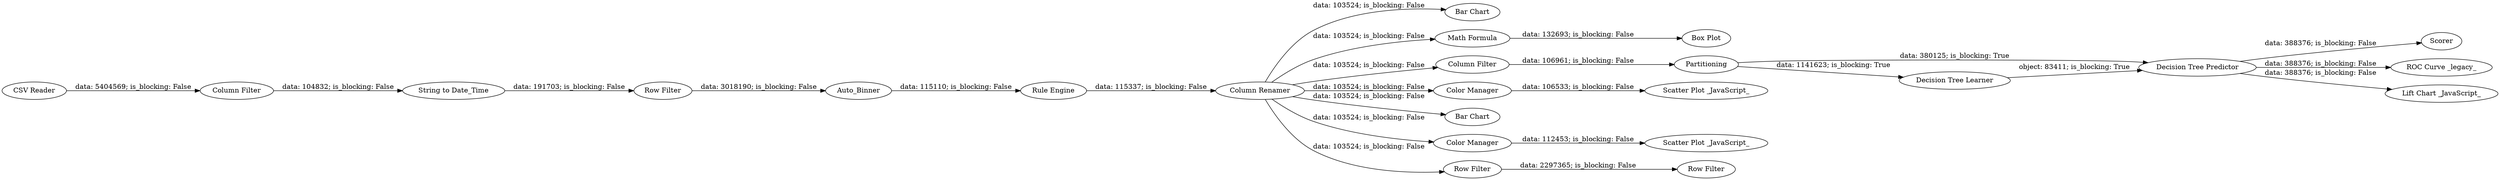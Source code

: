 digraph {
	"-250457981841616264_32" [label="Box Plot"]
	"-250457981841616264_34" [label="Bar Chart"]
	"4797750340048195634_42" [label="Row Filter"]
	"-250457981841616264_71" [label="Math Formula"]
	"-250457981841616264_70" [label="Column Filter"]
	"-250457981841616264_66" [label=Partitioning]
	"-250457981841616264_51" [label="CSV Reader"]
	"-250457981841616264_68" [label=Scorer]
	"-250457981841616264_56" [label="Scatter Plot _JavaScript_"]
	"4797750340048195634_46" [label="Column Filter"]
	"-250457981841616264_65" [label="Decision Tree Predictor"]
	"-250457981841616264_62" [label="Decision Tree Learner"]
	"-250457981841616264_69" [label="ROC Curve _legacy_"]
	"-250457981841616264_30" [label="Scatter Plot _JavaScript_"]
	"-250457981841616264_67" [label="Lift Chart _JavaScript_"]
	"4797750340048195634_55" [label=Auto_Binner]
	"4797750340048195634_47" [label="String to Date_Time"]
	"-250457981841616264_57" [label="Color Manager"]
	"-250457981841616264_33" [label="Bar Chart"]
	"-250457981841616264_31" [label="Color Manager"]
	"4797750340048195634_39" [label="Rule Engine"]
	"-250457981841616264_53" [label="Row Filter"]
	"4797750340048195634_56" [label="Column Renamer"]
	"-250457981841616264_52" [label="Row Filter"]
	"4797750340048195634_39" -> "4797750340048195634_56" [label="data: 115337; is_blocking: False"]
	"-250457981841616264_65" -> "-250457981841616264_67" [label="data: 388376; is_blocking: False"]
	"4797750340048195634_56" -> "-250457981841616264_71" [label="data: 103524; is_blocking: False"]
	"-250457981841616264_52" -> "-250457981841616264_53" [label="data: 2297365; is_blocking: False"]
	"4797750340048195634_56" -> "-250457981841616264_31" [label="data: 103524; is_blocking: False"]
	"4797750340048195634_56" -> "-250457981841616264_70" [label="data: 103524; is_blocking: False"]
	"4797750340048195634_55" -> "4797750340048195634_39" [label="data: 115110; is_blocking: False"]
	"4797750340048195634_42" -> "4797750340048195634_55" [label="data: 3018190; is_blocking: False"]
	"4797750340048195634_56" -> "-250457981841616264_52" [label="data: 103524; is_blocking: False"]
	"4797750340048195634_56" -> "-250457981841616264_33" [label="data: 103524; is_blocking: False"]
	"-250457981841616264_31" -> "-250457981841616264_30" [label="data: 112453; is_blocking: False"]
	"-250457981841616264_66" -> "-250457981841616264_62" [label="data: 1141623; is_blocking: True"]
	"4797750340048195634_56" -> "-250457981841616264_57" [label="data: 103524; is_blocking: False"]
	"4797750340048195634_47" -> "4797750340048195634_42" [label="data: 191703; is_blocking: False"]
	"4797750340048195634_56" -> "-250457981841616264_34" [label="data: 103524; is_blocking: False"]
	"-250457981841616264_57" -> "-250457981841616264_56" [label="data: 106533; is_blocking: False"]
	"4797750340048195634_46" -> "4797750340048195634_47" [label="data: 104832; is_blocking: False"]
	"-250457981841616264_51" -> "4797750340048195634_46" [label="data: 5404569; is_blocking: False"]
	"-250457981841616264_65" -> "-250457981841616264_69" [label="data: 388376; is_blocking: False"]
	"-250457981841616264_71" -> "-250457981841616264_32" [label="data: 132693; is_blocking: False"]
	"-250457981841616264_66" -> "-250457981841616264_65" [label="data: 380125; is_blocking: True"]
	"-250457981841616264_65" -> "-250457981841616264_68" [label="data: 388376; is_blocking: False"]
	"-250457981841616264_62" -> "-250457981841616264_65" [label="object: 83411; is_blocking: True"]
	"-250457981841616264_70" -> "-250457981841616264_66" [label="data: 106961; is_blocking: False"]
	rankdir=LR
}
